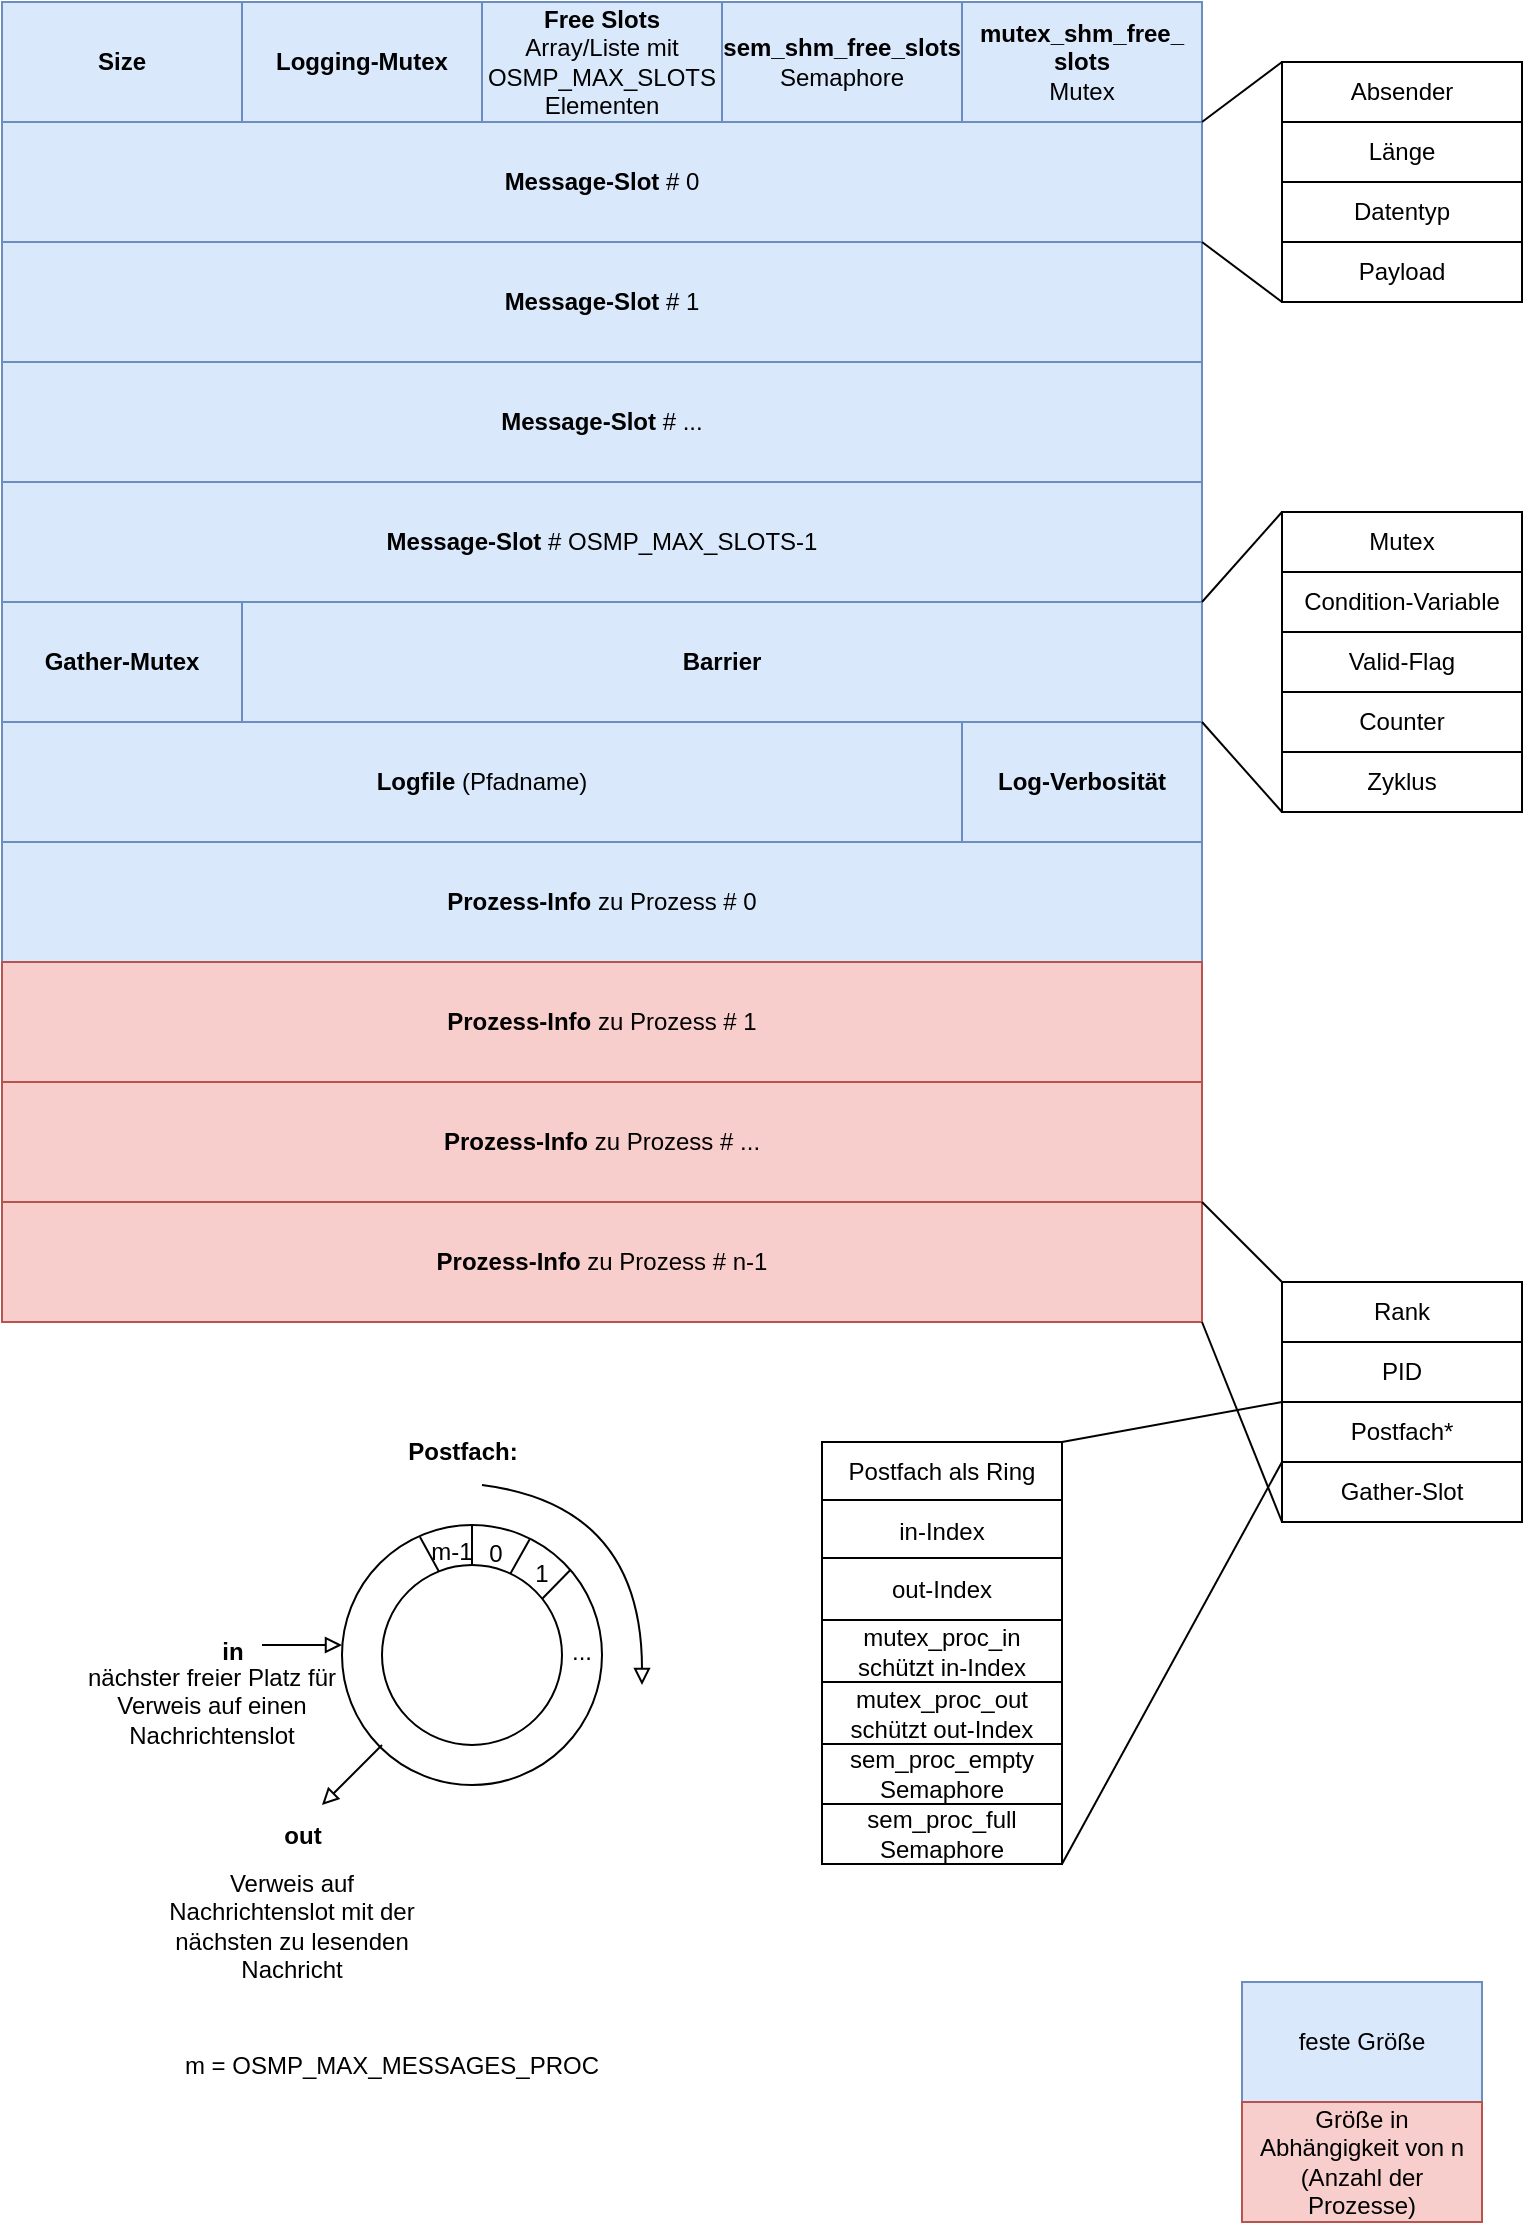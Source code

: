 <mxfile version="24.4.0" type="device">
  <diagram name="Seite-1" id="KQbiAlsc-eNq5ExwT50t">
    <mxGraphModel dx="1157" dy="690" grid="1" gridSize="10" guides="1" tooltips="1" connect="1" arrows="1" fold="1" page="1" pageScale="1" pageWidth="827" pageHeight="1169" math="0" shadow="0">
      <root>
        <mxCell id="0" />
        <mxCell id="1" parent="0" />
        <mxCell id="zcEqa7eawU82tAmcw_pG-1" value="&lt;b&gt;Size&lt;/b&gt;" style="rounded=0;whiteSpace=wrap;html=1;fillColor=#dae8fc;strokeColor=#6c8ebf;" vertex="1" parent="1">
          <mxGeometry x="50" y="40" width="120" height="60" as="geometry" />
        </mxCell>
        <mxCell id="zcEqa7eawU82tAmcw_pG-2" value="&lt;b&gt;Logging-Mutex&lt;/b&gt;" style="rounded=0;whiteSpace=wrap;html=1;fillColor=#dae8fc;strokeColor=#6c8ebf;" vertex="1" parent="1">
          <mxGeometry x="170" y="40" width="120" height="60" as="geometry" />
        </mxCell>
        <mxCell id="zcEqa7eawU82tAmcw_pG-3" value="&lt;div&gt;&lt;b&gt;Free Slots&lt;/b&gt;&lt;/div&gt;&lt;div&gt;Array/Liste mit OSMP_MAX_SLOTS Elementen&lt;br&gt;&lt;/div&gt;" style="rounded=0;whiteSpace=wrap;html=1;fillColor=#dae8fc;strokeColor=#6c8ebf;" vertex="1" parent="1">
          <mxGeometry x="290" y="40" width="120" height="60" as="geometry" />
        </mxCell>
        <mxCell id="zcEqa7eawU82tAmcw_pG-4" value="&lt;div&gt;&lt;b&gt;sem_shm_free_slots&lt;/b&gt;&lt;/div&gt;&lt;div&gt;Semaphore&lt;b&gt;&lt;br&gt;&lt;/b&gt;&lt;/div&gt;" style="rounded=0;whiteSpace=wrap;html=1;fillColor=#dae8fc;strokeColor=#6c8ebf;" vertex="1" parent="1">
          <mxGeometry x="410" y="40" width="120" height="60" as="geometry" />
        </mxCell>
        <mxCell id="zcEqa7eawU82tAmcw_pG-5" value="&lt;div&gt;&lt;b&gt;mutex_shm_free_&lt;/b&gt;&lt;/div&gt;&lt;div&gt;&lt;b&gt;slots&lt;br&gt;&lt;/b&gt;&lt;/div&gt;&lt;div&gt;Mutex&lt;b&gt;&lt;br&gt;&lt;/b&gt;&lt;/div&gt;" style="rounded=0;whiteSpace=wrap;html=1;fillColor=#dae8fc;strokeColor=#6c8ebf;" vertex="1" parent="1">
          <mxGeometry x="530" y="40" width="120" height="60" as="geometry" />
        </mxCell>
        <mxCell id="zcEqa7eawU82tAmcw_pG-6" value="&lt;b&gt;Message-Slot&lt;/b&gt; # 0" style="rounded=0;whiteSpace=wrap;html=1;fillColor=#dae8fc;strokeColor=#6c8ebf;" vertex="1" parent="1">
          <mxGeometry x="50" y="100" width="600" height="60" as="geometry" />
        </mxCell>
        <mxCell id="zcEqa7eawU82tAmcw_pG-7" value="&lt;b&gt;Message-Slot&lt;/b&gt; # 1" style="rounded=0;whiteSpace=wrap;html=1;fillColor=#dae8fc;strokeColor=#6c8ebf;" vertex="1" parent="1">
          <mxGeometry x="50" y="160" width="600" height="60" as="geometry" />
        </mxCell>
        <mxCell id="zcEqa7eawU82tAmcw_pG-8" value="&lt;b&gt;Message-Slot&lt;/b&gt; # ..." style="rounded=0;whiteSpace=wrap;html=1;fillColor=#dae8fc;strokeColor=#6c8ebf;" vertex="1" parent="1">
          <mxGeometry x="50" y="220" width="600" height="60" as="geometry" />
        </mxCell>
        <mxCell id="zcEqa7eawU82tAmcw_pG-9" value="&lt;b&gt;Message-Slot&lt;/b&gt; # OSMP_MAX_SLOTS-1" style="rounded=0;whiteSpace=wrap;html=1;fillColor=#dae8fc;strokeColor=#6c8ebf;" vertex="1" parent="1">
          <mxGeometry x="50" y="280" width="600" height="60" as="geometry" />
        </mxCell>
        <mxCell id="zcEqa7eawU82tAmcw_pG-10" value="&lt;b&gt;Gather-Mutex&lt;/b&gt;" style="rounded=0;whiteSpace=wrap;html=1;fillColor=#dae8fc;strokeColor=#6c8ebf;" vertex="1" parent="1">
          <mxGeometry x="50" y="340" width="120" height="60" as="geometry" />
        </mxCell>
        <mxCell id="zcEqa7eawU82tAmcw_pG-11" value="&lt;b&gt;Barrier&lt;/b&gt;" style="rounded=0;whiteSpace=wrap;html=1;fillColor=#dae8fc;strokeColor=#6c8ebf;" vertex="1" parent="1">
          <mxGeometry x="170" y="340" width="480" height="60" as="geometry" />
        </mxCell>
        <mxCell id="zcEqa7eawU82tAmcw_pG-12" value="&lt;b&gt;Logfile&lt;/b&gt; (Pfadname)&lt;b&gt;&lt;br&gt;&lt;/b&gt;" style="rounded=0;whiteSpace=wrap;html=1;fillColor=#dae8fc;strokeColor=#6c8ebf;" vertex="1" parent="1">
          <mxGeometry x="50" y="400" width="480" height="60" as="geometry" />
        </mxCell>
        <mxCell id="zcEqa7eawU82tAmcw_pG-13" value="&lt;b&gt;Log-Verbosität&lt;/b&gt;" style="rounded=0;whiteSpace=wrap;html=1;fillColor=#dae8fc;strokeColor=#6c8ebf;" vertex="1" parent="1">
          <mxGeometry x="530" y="400" width="120" height="60" as="geometry" />
        </mxCell>
        <mxCell id="zcEqa7eawU82tAmcw_pG-14" value="&lt;b&gt;Prozess-Info &lt;/b&gt;zu Prozess # 0&lt;b&gt;&lt;br&gt;&lt;/b&gt;" style="rounded=0;whiteSpace=wrap;html=1;fillColor=#dae8fc;strokeColor=#6c8ebf;" vertex="1" parent="1">
          <mxGeometry x="50" y="460" width="600" height="60" as="geometry" />
        </mxCell>
        <mxCell id="zcEqa7eawU82tAmcw_pG-15" value="&lt;b&gt;Prozess-Info &lt;/b&gt;zu Prozess # 1&lt;b&gt;&lt;br&gt;&lt;/b&gt;" style="rounded=0;whiteSpace=wrap;html=1;fillColor=#f8cecc;strokeColor=#b85450;" vertex="1" parent="1">
          <mxGeometry x="50" y="520" width="600" height="60" as="geometry" />
        </mxCell>
        <mxCell id="zcEqa7eawU82tAmcw_pG-16" value="&lt;b&gt;Prozess-Info &lt;/b&gt;zu Prozess # ..." style="rounded=0;whiteSpace=wrap;html=1;fillColor=#f8cecc;strokeColor=#b85450;" vertex="1" parent="1">
          <mxGeometry x="50" y="580" width="600" height="60" as="geometry" />
        </mxCell>
        <mxCell id="zcEqa7eawU82tAmcw_pG-17" value="&lt;b&gt;Prozess-Info &lt;/b&gt;zu Prozess # n-1&lt;b&gt;&lt;br&gt;&lt;/b&gt;" style="rounded=0;whiteSpace=wrap;html=1;fillColor=#f8cecc;strokeColor=#b85450;" vertex="1" parent="1">
          <mxGeometry x="50" y="640" width="600" height="60" as="geometry" />
        </mxCell>
        <mxCell id="zcEqa7eawU82tAmcw_pG-18" value="feste Größe" style="rounded=0;whiteSpace=wrap;html=1;fillColor=#dae8fc;strokeColor=#6c8ebf;" vertex="1" parent="1">
          <mxGeometry x="670" y="1030" width="120" height="60" as="geometry" />
        </mxCell>
        <mxCell id="zcEqa7eawU82tAmcw_pG-19" value="Größe in Abhängigkeit von n (Anzahl der Prozesse)" style="rounded=0;whiteSpace=wrap;html=1;fillColor=#f8cecc;strokeColor=#b85450;" vertex="1" parent="1">
          <mxGeometry x="670" y="1090" width="120" height="60" as="geometry" />
        </mxCell>
        <mxCell id="zcEqa7eawU82tAmcw_pG-20" value="Absender" style="rounded=0;whiteSpace=wrap;html=1;" vertex="1" parent="1">
          <mxGeometry x="690" y="70" width="120" height="30" as="geometry" />
        </mxCell>
        <mxCell id="zcEqa7eawU82tAmcw_pG-21" value="Länge" style="rounded=0;whiteSpace=wrap;html=1;" vertex="1" parent="1">
          <mxGeometry x="690" y="100" width="120" height="30" as="geometry" />
        </mxCell>
        <mxCell id="zcEqa7eawU82tAmcw_pG-22" value="Datentyp" style="rounded=0;whiteSpace=wrap;html=1;" vertex="1" parent="1">
          <mxGeometry x="690" y="130" width="120" height="30" as="geometry" />
        </mxCell>
        <mxCell id="zcEqa7eawU82tAmcw_pG-23" value="Payload" style="rounded=0;whiteSpace=wrap;html=1;" vertex="1" parent="1">
          <mxGeometry x="690" y="160" width="120" height="30" as="geometry" />
        </mxCell>
        <mxCell id="zcEqa7eawU82tAmcw_pG-24" value="Mutex" style="rounded=0;whiteSpace=wrap;html=1;" vertex="1" parent="1">
          <mxGeometry x="690" y="295" width="120" height="30" as="geometry" />
        </mxCell>
        <mxCell id="zcEqa7eawU82tAmcw_pG-25" value="Condition-Variable" style="rounded=0;whiteSpace=wrap;html=1;" vertex="1" parent="1">
          <mxGeometry x="690" y="325" width="120" height="30" as="geometry" />
        </mxCell>
        <mxCell id="zcEqa7eawU82tAmcw_pG-26" value="Valid-Flag" style="rounded=0;whiteSpace=wrap;html=1;" vertex="1" parent="1">
          <mxGeometry x="690" y="355" width="120" height="30" as="geometry" />
        </mxCell>
        <mxCell id="zcEqa7eawU82tAmcw_pG-27" value="Counter" style="rounded=0;whiteSpace=wrap;html=1;" vertex="1" parent="1">
          <mxGeometry x="690" y="385" width="120" height="30" as="geometry" />
        </mxCell>
        <mxCell id="zcEqa7eawU82tAmcw_pG-28" value="Zyklus" style="rounded=0;whiteSpace=wrap;html=1;" vertex="1" parent="1">
          <mxGeometry x="690" y="415" width="120" height="30" as="geometry" />
        </mxCell>
        <mxCell id="zcEqa7eawU82tAmcw_pG-29" value="Rank" style="rounded=0;whiteSpace=wrap;html=1;" vertex="1" parent="1">
          <mxGeometry x="690" y="680" width="120" height="30" as="geometry" />
        </mxCell>
        <mxCell id="zcEqa7eawU82tAmcw_pG-30" value="PID" style="rounded=0;whiteSpace=wrap;html=1;" vertex="1" parent="1">
          <mxGeometry x="690" y="710" width="120" height="30" as="geometry" />
        </mxCell>
        <mxCell id="zcEqa7eawU82tAmcw_pG-31" value="Postfach*" style="rounded=0;whiteSpace=wrap;html=1;" vertex="1" parent="1">
          <mxGeometry x="690" y="740" width="120" height="30" as="geometry" />
        </mxCell>
        <mxCell id="zcEqa7eawU82tAmcw_pG-32" value="Gather-Slot" style="rounded=0;whiteSpace=wrap;html=1;" vertex="1" parent="1">
          <mxGeometry x="690" y="770" width="120" height="30" as="geometry" />
        </mxCell>
        <mxCell id="zcEqa7eawU82tAmcw_pG-33" value="" style="endArrow=none;html=1;rounded=0;exitX=1;exitY=0;exitDx=0;exitDy=0;entryX=0;entryY=0;entryDx=0;entryDy=0;" edge="1" parent="1" source="zcEqa7eawU82tAmcw_pG-6" target="zcEqa7eawU82tAmcw_pG-20">
          <mxGeometry width="50" height="50" relative="1" as="geometry">
            <mxPoint x="640" y="90" as="sourcePoint" />
            <mxPoint x="690" y="40" as="targetPoint" />
          </mxGeometry>
        </mxCell>
        <mxCell id="zcEqa7eawU82tAmcw_pG-34" value="" style="endArrow=none;html=1;rounded=0;exitX=1;exitY=0;exitDx=0;exitDy=0;entryX=0;entryY=1;entryDx=0;entryDy=0;" edge="1" parent="1" source="zcEqa7eawU82tAmcw_pG-7" target="zcEqa7eawU82tAmcw_pG-23">
          <mxGeometry width="50" height="50" relative="1" as="geometry">
            <mxPoint x="650" y="220" as="sourcePoint" />
            <mxPoint x="690" y="160" as="targetPoint" />
          </mxGeometry>
        </mxCell>
        <mxCell id="zcEqa7eawU82tAmcw_pG-35" value="" style="endArrow=none;html=1;rounded=0;exitX=1;exitY=1;exitDx=0;exitDy=0;entryX=0;entryY=0;entryDx=0;entryDy=0;" edge="1" parent="1" source="zcEqa7eawU82tAmcw_pG-9" target="zcEqa7eawU82tAmcw_pG-24">
          <mxGeometry width="50" height="50" relative="1" as="geometry">
            <mxPoint x="640" y="280" as="sourcePoint" />
            <mxPoint x="690" y="230" as="targetPoint" />
          </mxGeometry>
        </mxCell>
        <mxCell id="zcEqa7eawU82tAmcw_pG-36" value="" style="endArrow=none;html=1;rounded=0;exitX=1;exitY=0;exitDx=0;exitDy=0;" edge="1" parent="1" source="zcEqa7eawU82tAmcw_pG-13">
          <mxGeometry width="50" height="50" relative="1" as="geometry">
            <mxPoint x="640" y="495" as="sourcePoint" />
            <mxPoint x="690" y="445" as="targetPoint" />
          </mxGeometry>
        </mxCell>
        <mxCell id="zcEqa7eawU82tAmcw_pG-37" value="" style="endArrow=none;html=1;rounded=0;exitX=1;exitY=0;exitDx=0;exitDy=0;entryX=0;entryY=0;entryDx=0;entryDy=0;" edge="1" parent="1" source="zcEqa7eawU82tAmcw_pG-17" target="zcEqa7eawU82tAmcw_pG-29">
          <mxGeometry width="50" height="50" relative="1" as="geometry">
            <mxPoint x="640" y="740" as="sourcePoint" />
            <mxPoint x="690" y="690" as="targetPoint" />
          </mxGeometry>
        </mxCell>
        <mxCell id="zcEqa7eawU82tAmcw_pG-38" value="" style="endArrow=none;html=1;rounded=0;entryX=0;entryY=1;entryDx=0;entryDy=0;exitX=1;exitY=1;exitDx=0;exitDy=0;" edge="1" parent="1" source="zcEqa7eawU82tAmcw_pG-17" target="zcEqa7eawU82tAmcw_pG-32">
          <mxGeometry width="50" height="50" relative="1" as="geometry">
            <mxPoint x="650" y="720" as="sourcePoint" />
            <mxPoint x="690" y="740" as="targetPoint" />
          </mxGeometry>
        </mxCell>
        <mxCell id="zcEqa7eawU82tAmcw_pG-39" value="&lt;div&gt;Postfach als Ring&lt;/div&gt;" style="rounded=0;whiteSpace=wrap;html=1;" vertex="1" parent="1">
          <mxGeometry x="460" y="760" width="120" height="30" as="geometry" />
        </mxCell>
        <mxCell id="zcEqa7eawU82tAmcw_pG-40" value="&lt;div&gt;sem_proc_empty&lt;/div&gt;&lt;div&gt;Semaphore&lt;br&gt;&lt;/div&gt;" style="rounded=0;whiteSpace=wrap;html=1;" vertex="1" parent="1">
          <mxGeometry x="460" y="911" width="120" height="30" as="geometry" />
        </mxCell>
        <mxCell id="zcEqa7eawU82tAmcw_pG-41" value="&lt;div&gt;sem_proc_full&lt;/div&gt;&lt;div&gt;Semaphore&lt;br&gt;&lt;/div&gt;" style="rounded=0;whiteSpace=wrap;html=1;" vertex="1" parent="1">
          <mxGeometry x="460" y="941" width="120" height="30" as="geometry" />
        </mxCell>
        <mxCell id="zcEqa7eawU82tAmcw_pG-42" value="" style="ellipse;whiteSpace=wrap;html=1;aspect=fixed;" vertex="1" parent="1">
          <mxGeometry x="220" y="801.5" width="130" height="130" as="geometry" />
        </mxCell>
        <mxCell id="zcEqa7eawU82tAmcw_pG-43" value="" style="ellipse;whiteSpace=wrap;html=1;aspect=fixed;" vertex="1" parent="1">
          <mxGeometry x="240" y="821.5" width="90" height="90" as="geometry" />
        </mxCell>
        <mxCell id="zcEqa7eawU82tAmcw_pG-44" value="" style="endArrow=block;html=1;rounded=0;endFill=0;" edge="1" parent="1">
          <mxGeometry width="50" height="50" relative="1" as="geometry">
            <mxPoint x="180" y="861.5" as="sourcePoint" />
            <mxPoint x="220" y="861.5" as="targetPoint" />
          </mxGeometry>
        </mxCell>
        <mxCell id="zcEqa7eawU82tAmcw_pG-45" value="" style="endArrow=block;html=1;rounded=0;endFill=0;" edge="1" parent="1">
          <mxGeometry width="50" height="50" relative="1" as="geometry">
            <mxPoint x="240" y="911.5" as="sourcePoint" />
            <mxPoint x="210" y="941.5" as="targetPoint" />
          </mxGeometry>
        </mxCell>
        <mxCell id="zcEqa7eawU82tAmcw_pG-49" value="" style="curved=1;endArrow=block;html=1;rounded=0;endFill=0;" edge="1" parent="1">
          <mxGeometry width="50" height="50" relative="1" as="geometry">
            <mxPoint x="290" y="781.5" as="sourcePoint" />
            <mxPoint x="370" y="881.5" as="targetPoint" />
            <Array as="points">
              <mxPoint x="370" y="791.5" />
            </Array>
          </mxGeometry>
        </mxCell>
        <mxCell id="zcEqa7eawU82tAmcw_pG-50" value="&lt;b&gt;out&lt;/b&gt;" style="text;html=1;align=center;verticalAlign=middle;resizable=0;points=[];autosize=1;strokeColor=none;fillColor=none;" vertex="1" parent="1">
          <mxGeometry x="180" y="941.5" width="40" height="30" as="geometry" />
        </mxCell>
        <mxCell id="zcEqa7eawU82tAmcw_pG-51" value="&lt;b&gt;in&lt;/b&gt;" style="text;html=1;align=center;verticalAlign=middle;resizable=0;points=[];autosize=1;strokeColor=none;fillColor=none;" vertex="1" parent="1">
          <mxGeometry x="150" y="849.5" width="30" height="30" as="geometry" />
        </mxCell>
        <mxCell id="zcEqa7eawU82tAmcw_pG-52" value="&lt;b&gt;Postfach:&lt;/b&gt;" style="text;html=1;align=center;verticalAlign=middle;resizable=0;points=[];autosize=1;strokeColor=none;fillColor=none;" vertex="1" parent="1">
          <mxGeometry x="240" y="749.5" width="80" height="30" as="geometry" />
        </mxCell>
        <mxCell id="zcEqa7eawU82tAmcw_pG-53" value="" style="endArrow=none;html=1;rounded=0;entryX=0.5;entryY=0;entryDx=0;entryDy=0;" edge="1" parent="1" target="zcEqa7eawU82tAmcw_pG-42">
          <mxGeometry width="50" height="50" relative="1" as="geometry">
            <mxPoint x="285" y="821.5" as="sourcePoint" />
            <mxPoint x="400" y="831.5" as="targetPoint" />
          </mxGeometry>
        </mxCell>
        <mxCell id="zcEqa7eawU82tAmcw_pG-55" value="" style="endArrow=none;html=1;rounded=0;entryX=0.88;entryY=0.171;entryDx=0;entryDy=0;entryPerimeter=0;exitX=0.695;exitY=0.042;exitDx=0;exitDy=0;exitPerimeter=0;" edge="1" parent="1" target="zcEqa7eawU82tAmcw_pG-42">
          <mxGeometry width="50" height="50" relative="1" as="geometry">
            <mxPoint x="320" y="838.5" as="sourcePoint" />
            <mxPoint x="330" y="821.5" as="targetPoint" />
          </mxGeometry>
        </mxCell>
        <mxCell id="zcEqa7eawU82tAmcw_pG-56" value="" style="endArrow=none;html=1;rounded=0;entryX=0.722;entryY=0.055;entryDx=0;entryDy=0;entryPerimeter=0;exitX=0.713;exitY=0.048;exitDx=0;exitDy=0;exitPerimeter=0;" edge="1" parent="1" source="zcEqa7eawU82tAmcw_pG-43" target="zcEqa7eawU82tAmcw_pG-42">
          <mxGeometry width="50" height="50" relative="1" as="geometry">
            <mxPoint x="301" y="824" as="sourcePoint" />
            <mxPoint x="315" y="809" as="targetPoint" />
          </mxGeometry>
        </mxCell>
        <mxCell id="zcEqa7eawU82tAmcw_pG-57" value="" style="endArrow=none;html=1;rounded=0;entryX=0.3;entryY=0.046;entryDx=0;entryDy=0;entryPerimeter=0;exitX=0.317;exitY=0.037;exitDx=0;exitDy=0;exitPerimeter=0;" edge="1" parent="1" source="zcEqa7eawU82tAmcw_pG-43" target="zcEqa7eawU82tAmcw_pG-42">
          <mxGeometry width="50" height="50" relative="1" as="geometry">
            <mxPoint x="273.3" y="821.5" as="sourcePoint" />
            <mxPoint x="265" y="801.8" as="targetPoint" />
          </mxGeometry>
        </mxCell>
        <mxCell id="zcEqa7eawU82tAmcw_pG-58" value="0" style="text;html=1;align=center;verticalAlign=middle;whiteSpace=wrap;rounded=0;" vertex="1" parent="1">
          <mxGeometry x="267" y="800.5" width="60" height="30" as="geometry" />
        </mxCell>
        <mxCell id="zcEqa7eawU82tAmcw_pG-59" value="1" style="text;html=1;align=center;verticalAlign=middle;whiteSpace=wrap;rounded=0;" vertex="1" parent="1">
          <mxGeometry x="290" y="810.5" width="60" height="30" as="geometry" />
        </mxCell>
        <mxCell id="zcEqa7eawU82tAmcw_pG-60" value="..." style="text;html=1;align=center;verticalAlign=middle;whiteSpace=wrap;rounded=0;" vertex="1" parent="1">
          <mxGeometry x="310" y="849.5" width="60" height="30" as="geometry" />
        </mxCell>
        <mxCell id="zcEqa7eawU82tAmcw_pG-61" value="m-1" style="text;html=1;align=center;verticalAlign=middle;whiteSpace=wrap;rounded=0;" vertex="1" parent="1">
          <mxGeometry x="245" y="799.5" width="60" height="30" as="geometry" />
        </mxCell>
        <mxCell id="zcEqa7eawU82tAmcw_pG-62" value="nächster freier Platz für Verweis auf einen Nachrichtenslot" style="text;html=1;align=center;verticalAlign=middle;whiteSpace=wrap;rounded=0;" vertex="1" parent="1">
          <mxGeometry x="90" y="851.5" width="130" height="80" as="geometry" />
        </mxCell>
        <mxCell id="zcEqa7eawU82tAmcw_pG-63" value="Verweis auf Nachrichtenslot mit der nächsten zu lesenden Nachricht" style="text;html=1;align=center;verticalAlign=middle;whiteSpace=wrap;rounded=0;" vertex="1" parent="1">
          <mxGeometry x="130" y="961.5" width="130" height="80" as="geometry" />
        </mxCell>
        <mxCell id="zcEqa7eawU82tAmcw_pG-64" value="in-Index" style="rounded=0;whiteSpace=wrap;html=1;" vertex="1" parent="1">
          <mxGeometry x="460" y="789" width="120" height="31" as="geometry" />
        </mxCell>
        <mxCell id="zcEqa7eawU82tAmcw_pG-65" value="out-Index" style="rounded=0;whiteSpace=wrap;html=1;" vertex="1" parent="1">
          <mxGeometry x="460" y="818" width="120" height="31" as="geometry" />
        </mxCell>
        <mxCell id="zcEqa7eawU82tAmcw_pG-66" value="&lt;div&gt;mutex_proc_in&lt;/div&gt;&lt;div&gt;schützt in-Index&lt;br&gt;&lt;/div&gt;" style="rounded=0;whiteSpace=wrap;html=1;" vertex="1" parent="1">
          <mxGeometry x="460" y="849" width="120" height="31" as="geometry" />
        </mxCell>
        <mxCell id="zcEqa7eawU82tAmcw_pG-67" value="&lt;div&gt;mutex_proc_out&lt;/div&gt;&lt;div&gt;schützt out-Index&lt;br&gt;&lt;/div&gt;" style="rounded=0;whiteSpace=wrap;html=1;" vertex="1" parent="1">
          <mxGeometry x="460" y="880" width="120" height="31" as="geometry" />
        </mxCell>
        <mxCell id="zcEqa7eawU82tAmcw_pG-68" value="" style="endArrow=none;html=1;rounded=0;exitX=1;exitY=0;exitDx=0;exitDy=0;entryX=0;entryY=1;entryDx=0;entryDy=0;" edge="1" parent="1" source="zcEqa7eawU82tAmcw_pG-39" target="zcEqa7eawU82tAmcw_pG-30">
          <mxGeometry width="50" height="50" relative="1" as="geometry">
            <mxPoint x="600" y="788" as="sourcePoint" />
            <mxPoint x="650" y="738" as="targetPoint" />
          </mxGeometry>
        </mxCell>
        <mxCell id="zcEqa7eawU82tAmcw_pG-69" value="" style="endArrow=none;html=1;rounded=0;exitX=1;exitY=1;exitDx=0;exitDy=0;entryX=0;entryY=0;entryDx=0;entryDy=0;" edge="1" parent="1" source="zcEqa7eawU82tAmcw_pG-41" target="zcEqa7eawU82tAmcw_pG-32">
          <mxGeometry width="50" height="50" relative="1" as="geometry">
            <mxPoint x="600" y="950" as="sourcePoint" />
            <mxPoint x="710" y="930" as="targetPoint" />
          </mxGeometry>
        </mxCell>
        <mxCell id="zcEqa7eawU82tAmcw_pG-72" value="&lt;div&gt;m = OSMP_MAX_MESSAGES_PROC&lt;br&gt;&lt;/div&gt;" style="text;html=1;align=center;verticalAlign=middle;whiteSpace=wrap;rounded=0;" vertex="1" parent="1">
          <mxGeometry x="130" y="1041.5" width="230" height="60.5" as="geometry" />
        </mxCell>
      </root>
    </mxGraphModel>
  </diagram>
</mxfile>
